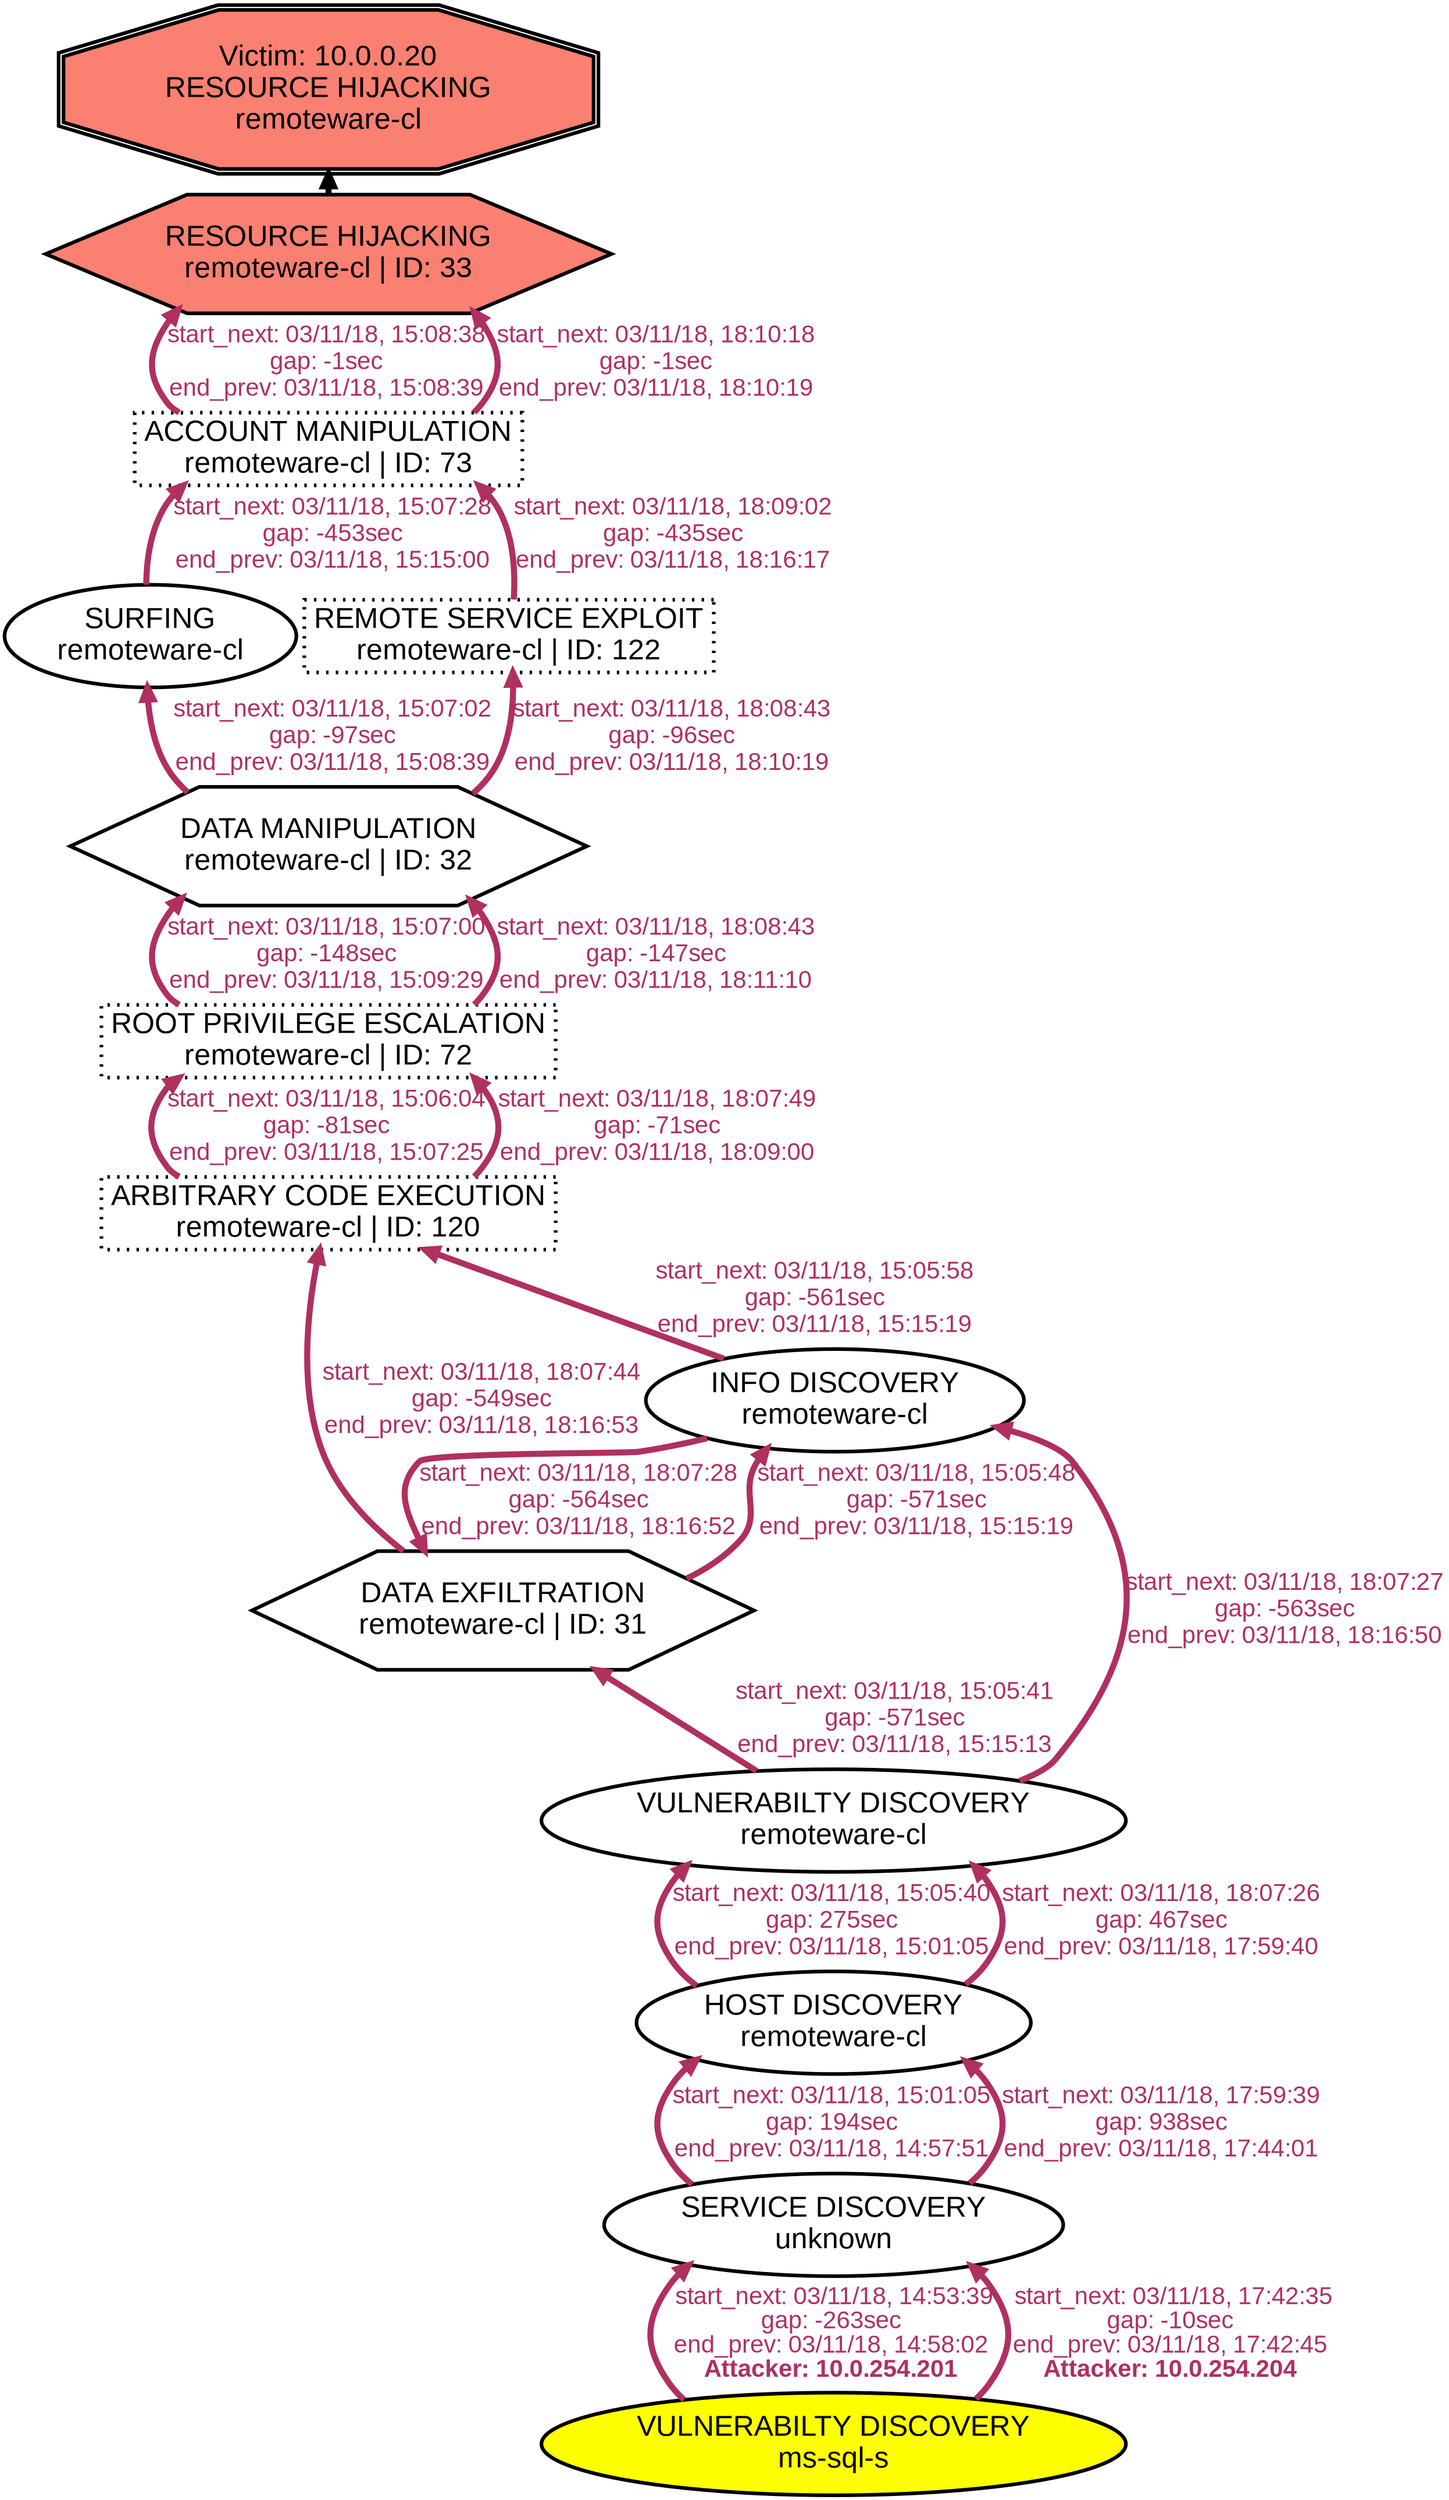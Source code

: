 digraph RESOURCEHIJACKINGremotewarecl {
rankdir="BT"; 
 graph [ nodesep="0.1", ranksep="0.02"] 
 node [ fontname=Arial, fontsize=24,penwidth=3]; 
 edge [ fontname=Arial, fontsize=20,penwidth=5 ];
"Victim: 10.0.0.20
RESOURCE HIJACKING
remoteware-cl" [shape=doubleoctagon, style=filled, fillcolor=salmon];
{ rank = max; "Victim: 10.0.0.20
RESOURCE HIJACKING
remoteware-cl"}
"RESOURCE HIJACKING
remoteware-cl | ID: 33" -> "Victim: 10.0.0.20
RESOURCE HIJACKING
remoteware-cl"
"RESOURCE HIJACKING
remoteware-cl | ID: 33" [style=filled, fillcolor= salmon]
{ rank=same; "RESOURCE HIJACKING
remoteware-cl | ID: 33"}
"VULNERABILTY DISCOVERY
ms-sql-s" [style=filled, fillcolor= yellow]
"VULNERABILTY DISCOVERY
ms-sql-s" -> "SERVICE DISCOVERY
unknown" [ color=maroon] [label=<<font color="maroon"> start_next: 03/11/18, 14:53:39<br/>gap: -263sec<br/>end_prev: 03/11/18, 14:58:02</font><br/><font color="maroon"><b>Attacker: 10.0.254.201</b></font>>]
"SERVICE DISCOVERY
unknown" -> "HOST DISCOVERY
remoteware-cl" [ label="start_next: 03/11/18, 15:01:05
gap: 194sec
end_prev: 03/11/18, 14:57:51"][ fontcolor="maroon" color=maroon]
"HOST DISCOVERY
remoteware-cl" -> "VULNERABILTY DISCOVERY
remoteware-cl" [ label="start_next: 03/11/18, 15:05:40
gap: 275sec
end_prev: 03/11/18, 15:01:05"][ fontcolor="maroon" color=maroon]
"VULNERABILTY DISCOVERY
remoteware-cl" -> "DATA EXFILTRATION
remoteware-cl | ID: 31" [ label="start_next: 03/11/18, 15:05:41
gap: -571sec
end_prev: 03/11/18, 15:15:13"][ fontcolor="maroon" color=maroon]
"DATA EXFILTRATION
remoteware-cl | ID: 31" -> "INFO DISCOVERY
remoteware-cl" [ label="start_next: 03/11/18, 15:05:48
gap: -571sec
end_prev: 03/11/18, 15:15:19"][ fontcolor="maroon" color=maroon]
"INFO DISCOVERY
remoteware-cl" -> "ARBITRARY CODE EXECUTION
remoteware-cl | ID: 120" [ label="start_next: 03/11/18, 15:05:58
gap: -561sec
end_prev: 03/11/18, 15:15:19"][ fontcolor="maroon" color=maroon]
"ARBITRARY CODE EXECUTION
remoteware-cl | ID: 120" -> "ROOT PRIVILEGE ESCALATION
remoteware-cl | ID: 72" [ label="start_next: 03/11/18, 15:06:04
gap: -81sec
end_prev: 03/11/18, 15:07:25"][ fontcolor="maroon" color=maroon]
"ROOT PRIVILEGE ESCALATION
remoteware-cl | ID: 72" -> "DATA MANIPULATION
remoteware-cl | ID: 32" [ label="start_next: 03/11/18, 15:07:00
gap: -148sec
end_prev: 03/11/18, 15:09:29"][ fontcolor="maroon" color=maroon]
"DATA MANIPULATION
remoteware-cl | ID: 32" -> "SURFING
remoteware-cl" [ label="start_next: 03/11/18, 15:07:02
gap: -97sec
end_prev: 03/11/18, 15:08:39"][ fontcolor="maroon" color=maroon]
"SURFING
remoteware-cl" -> "ACCOUNT MANIPULATION
remoteware-cl | ID: 73" [ label="start_next: 03/11/18, 15:07:28
gap: -453sec
end_prev: 03/11/18, 15:15:00"][ fontcolor="maroon" color=maroon]
"ACCOUNT MANIPULATION
remoteware-cl | ID: 73" -> "RESOURCE HIJACKING
remoteware-cl | ID: 33" [ label="start_next: 03/11/18, 15:08:38
gap: -1sec
end_prev: 03/11/18, 15:08:39"][ fontcolor="maroon" color=maroon]
"VULNERABILTY DISCOVERY
ms-sql-s" [style=filled, fillcolor= yellow]
"VULNERABILTY DISCOVERY
ms-sql-s" -> "SERVICE DISCOVERY
unknown" [ color=maroon] [label=<<font color="maroon"> start_next: 03/11/18, 17:42:35<br/>gap: -10sec<br/>end_prev: 03/11/18, 17:42:45</font><br/><font color="maroon"><b>Attacker: 10.0.254.204</b></font>>]
"SERVICE DISCOVERY
unknown" -> "HOST DISCOVERY
remoteware-cl" [ label="start_next: 03/11/18, 17:59:39
gap: 938sec
end_prev: 03/11/18, 17:44:01"][ fontcolor="maroon" color=maroon]
"HOST DISCOVERY
remoteware-cl" -> "VULNERABILTY DISCOVERY
remoteware-cl" [ label="start_next: 03/11/18, 18:07:26
gap: 467sec
end_prev: 03/11/18, 17:59:40"][ fontcolor="maroon" color=maroon]
"VULNERABILTY DISCOVERY
remoteware-cl" -> "INFO DISCOVERY
remoteware-cl" [ label="start_next: 03/11/18, 18:07:27
gap: -563sec
end_prev: 03/11/18, 18:16:50"][ fontcolor="maroon" color=maroon]
"INFO DISCOVERY
remoteware-cl" -> "DATA EXFILTRATION
remoteware-cl | ID: 31" [ label="start_next: 03/11/18, 18:07:28
gap: -564sec
end_prev: 03/11/18, 18:16:52"][ fontcolor="maroon" color=maroon]
"DATA EXFILTRATION
remoteware-cl | ID: 31" -> "ARBITRARY CODE EXECUTION
remoteware-cl | ID: 120" [ label="start_next: 03/11/18, 18:07:44
gap: -549sec
end_prev: 03/11/18, 18:16:53"][ fontcolor="maroon" color=maroon]
"ARBITRARY CODE EXECUTION
remoteware-cl | ID: 120" -> "ROOT PRIVILEGE ESCALATION
remoteware-cl | ID: 72" [ label="start_next: 03/11/18, 18:07:49
gap: -71sec
end_prev: 03/11/18, 18:09:00"][ fontcolor="maroon" color=maroon]
"ROOT PRIVILEGE ESCALATION
remoteware-cl | ID: 72" -> "DATA MANIPULATION
remoteware-cl | ID: 32" [ label="start_next: 03/11/18, 18:08:43
gap: -147sec
end_prev: 03/11/18, 18:11:10"][ fontcolor="maroon" color=maroon]
"DATA MANIPULATION
remoteware-cl | ID: 32" -> "REMOTE SERVICE EXPLOIT
remoteware-cl | ID: 122" [ label="start_next: 03/11/18, 18:08:43
gap: -96sec
end_prev: 03/11/18, 18:10:19"][ fontcolor="maroon" color=maroon]
"REMOTE SERVICE EXPLOIT
remoteware-cl | ID: 122" -> "ACCOUNT MANIPULATION
remoteware-cl | ID: 73" [ label="start_next: 03/11/18, 18:09:02
gap: -435sec
end_prev: 03/11/18, 18:16:17"][ fontcolor="maroon" color=maroon]
"ACCOUNT MANIPULATION
remoteware-cl | ID: 73" -> "RESOURCE HIJACKING
remoteware-cl | ID: 33" [ label="start_next: 03/11/18, 18:10:18
gap: -1sec
end_prev: 03/11/18, 18:10:19"][ fontcolor="maroon" color=maroon]
"VULNERABILTY DISCOVERY
ms-sql-s" [shape=oval]
"VULNERABILTY DISCOVERY
ms-sql-s" [tooltip="ET SCAN Suspicious inbound to Oracle SQL port 1521
ET SCAN Suspicious inbound to MSSQL port 1433
ET SCAN Suspicious inbound to mySQL port 3306
ET SCAN Suspicious inbound to PostgreSQL port 5432
ET SCAN Suspicious inbound to mSQL port 4333"]
"SERVICE DISCOVERY
unknown" [shape=oval]
"SERVICE DISCOVERY
unknown" [tooltip="ET SCAN Potential VNC Scan 5800-5820
ET SCAN Potential VNC Scan 5900-5920
ET SCAN Potential SSH Scan
ET SCAN NMAP OS Detection Probe"]
"HOST DISCOVERY
remoteware-cl" [shape=oval]
"HOST DISCOVERY
remoteware-cl" [tooltip="ET SCAN Possible Nmap User-Agent Observed
ET SCAN Nmap Scripting Engine User-Agent Detected (Nmap Scripting Engine)"]
"VULNERABILTY DISCOVERY
remoteware-cl" [shape=oval]
"VULNERABILTY DISCOVERY
remoteware-cl" [tooltip="ET SCAN Nikto Web App Scan in Progress"]
"DATA EXFILTRATION
remoteware-cl | ID: 31" [shape=hexagon]
"DATA EXFILTRATION
remoteware-cl | ID: 31" [tooltip="ET WEB_SERVER Possible XXE SYSTEM ENTITY in POST BODY.
GPL EXPLOIT ISAPI .ida access
ET WEB_SERVER /system32/ in Uri - Possible Protected Directory Access Attempt
GPL WEB_SERVER Tomcat server snoop access
ET WEB_SERVER ColdFusion componentutils access
GPL EXPLOIT /msadc/samples/ access
ET WEB_SPECIFIC_APPS PHP-CGI query string parameter vulnerability
GPL EXPLOIT ISAPI .idq access
ET WEB_SERVER /etc/shadow Detected in URI"]
"INFO DISCOVERY
remoteware-cl" [shape=oval]
"INFO DISCOVERY
remoteware-cl" [tooltip="GPL WEB_SERVER iisadmin access
GPL WEB_SERVER printenv access
GPL WEB_SERVER author.exe access
ET WEB_SERVER PHP Easteregg Information-Disclosure (phpinfo)
GPL WEB_SERVER globals.pl access
GPL WEB_SERVER viewcode access
ET WEB_SPECIFIC_APPS Request to Wordpress W3TC Plug-in dbcache Directory
GPL EXPLOIT ISAPI .idq attempt
ET POLICY Proxy TRACE Request - inbound
GPL WEB_SERVER /~root access
GPL WEB_SERVER service.pwd
ET WEB_SERVER PHP REQUEST SuperGlobal in URI
GPL WEB_SERVER services.cnf access
GPL EXPLOIT unicode directory traversal attempt
GPL EXPLOIT .htr access
GPL EXPLOIT .cnf access
ET WEB_SERVER PHP SERVER SuperGlobal in URI
GPL WEB_SERVER .htaccess access
GPL WEB_SERVER authors.pwd access
GPL EXPLOIT iisadmpwd attempt
GPL WEB_SERVER global.asa access
GPL EXPLOIT fpcount access
GPL WEB_SERVER .htpasswd access
ET WEB_SERVER PHP SESSION SuperGlobal in URI
GPL WEB_SERVER writeto.cnf access
GPL EXPLOIT iissamples access
GPL WEB_SERVER service.cnf access"]
"ARBITRARY CODE EXECUTION
remoteware-cl | ID: 120" [style="dotted", shape=box]
"ARBITRARY CODE EXECUTION
remoteware-cl | ID: 120" [tooltip="ET WEB_SPECIFIC_APPS WEB-PHP RCE PHPBB 2004-1315
ET WEB_SERVER Possible CVE-2014-6271 Attempt in Headers
ET CURRENT_EVENTS QNAP Shellshock CVE-2014-6271"]
"ROOT PRIVILEGE ESCALATION
remoteware-cl | ID: 72" [style="dotted", shape=box]
"ROOT PRIVILEGE ESCALATION
remoteware-cl | ID: 72" [tooltip="GPL EXPLOIT CodeRed v2 root.exe access
ET WEB_SERVER ColdFusion administrator access
ETPRO WEB_SPECIFIC_APPS ipTIME firmware < 9.58 RCE
GPL EXPLOIT administrators.pwd access"]
"DATA MANIPULATION
remoteware-cl | ID: 32" [shape=hexagon]
"DATA MANIPULATION
remoteware-cl | ID: 32" [tooltip="ET WEB_SERVER Possible SQL Injection Attempt UNION SELECT
ET WEB_SERVER Possible SQL Injection Attempt SELECT FROM"]
"SURFING
remoteware-cl" [shape=oval]
"SURFING
remoteware-cl" [tooltip="ET WEB_SERVER WEB-PHP phpinfo access"]
"ACCOUNT MANIPULATION
remoteware-cl | ID: 73" [style="dotted", shape=box]
"ACCOUNT MANIPULATION
remoteware-cl | ID: 73" [tooltip="GPL EXPLOIT /iisadmpwd/aexp2.htr access
ET WEB_SERVER SELECT USER SQL Injection Attempt in URI"]
"RESOURCE HIJACKING
remoteware-cl | ID: 33" [shape=hexagon]
"RESOURCE HIJACKING
remoteware-cl | ID: 33" [tooltip="GPL WEB_SERVER Oracle Java Process Manager access"]
"REMOTE SERVICE EXPLOIT
remoteware-cl | ID: 122" [style="dotted", shape=box]
"REMOTE SERVICE EXPLOIT
remoteware-cl | ID: 122" [tooltip="ET WEB_SERVER Script tag in URI Possible Cross Site Scripting Attempt"]
}
